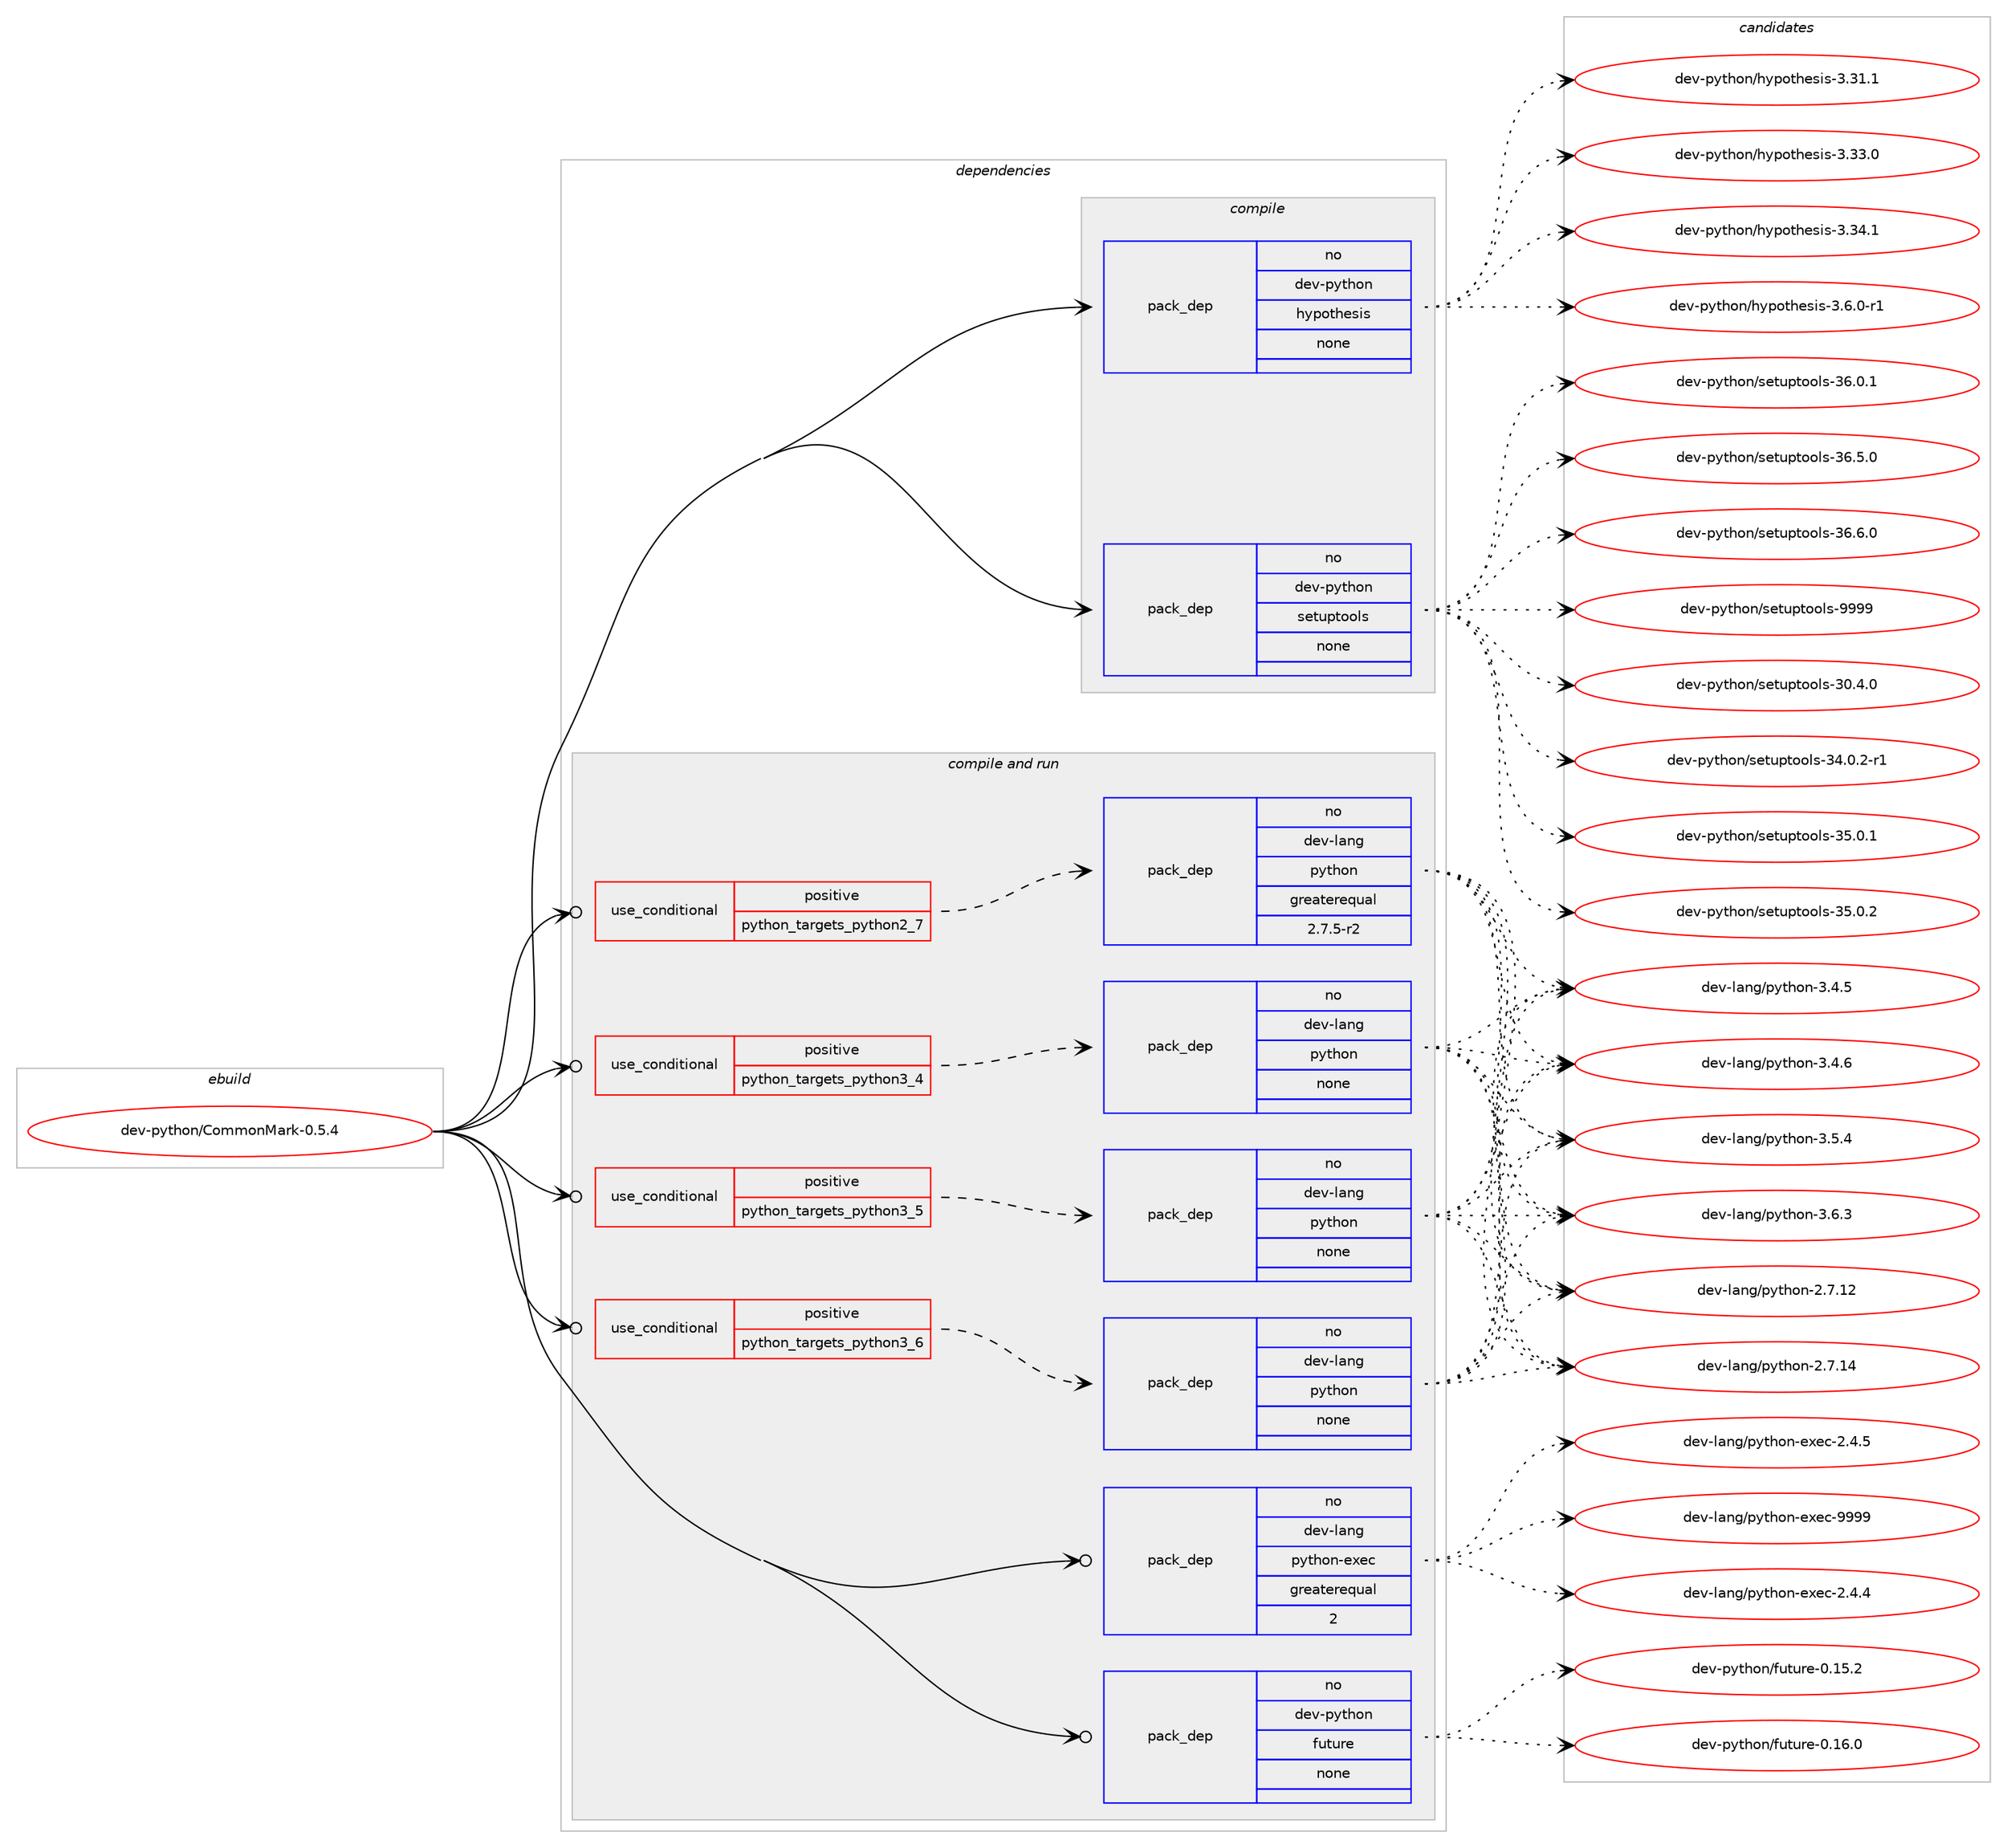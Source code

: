 digraph prolog {

# *************
# Graph options
# *************

newrank=true;
concentrate=true;
compound=true;
graph [rankdir=LR,fontname=Helvetica,fontsize=10,ranksep=1.5];#, ranksep=2.5, nodesep=0.2];
edge  [arrowhead=vee];
node  [fontname=Helvetica,fontsize=10];

# **********
# The ebuild
# **********

subgraph cluster_leftcol {
color=gray;
rank=same;
label=<<i>ebuild</i>>;
id [label="dev-python/CommonMark-0.5.4", color=red, width=4, href="../dev-python/CommonMark-0.5.4.svg"];
}

# ****************
# The dependencies
# ****************

subgraph cluster_midcol {
color=gray;
label=<<i>dependencies</i>>;
subgraph cluster_compile {
fillcolor="#eeeeee";
style=filled;
label=<<i>compile</i>>;
subgraph pack111858 {
dependency144529 [label=<<TABLE BORDER="0" CELLBORDER="1" CELLSPACING="0" CELLPADDING="4" WIDTH="220"><TR><TD ROWSPAN="6" CELLPADDING="30">pack_dep</TD></TR><TR><TD WIDTH="110">no</TD></TR><TR><TD>dev-python</TD></TR><TR><TD>hypothesis</TD></TR><TR><TD>none</TD></TR><TR><TD></TD></TR></TABLE>>, shape=none, color=blue];
}
id:e -> dependency144529:w [weight=20,style="solid",arrowhead="vee"];
subgraph pack111859 {
dependency144530 [label=<<TABLE BORDER="0" CELLBORDER="1" CELLSPACING="0" CELLPADDING="4" WIDTH="220"><TR><TD ROWSPAN="6" CELLPADDING="30">pack_dep</TD></TR><TR><TD WIDTH="110">no</TD></TR><TR><TD>dev-python</TD></TR><TR><TD>setuptools</TD></TR><TR><TD>none</TD></TR><TR><TD></TD></TR></TABLE>>, shape=none, color=blue];
}
id:e -> dependency144530:w [weight=20,style="solid",arrowhead="vee"];
}
subgraph cluster_compileandrun {
fillcolor="#eeeeee";
style=filled;
label=<<i>compile and run</i>>;
subgraph cond28859 {
dependency144531 [label=<<TABLE BORDER="0" CELLBORDER="1" CELLSPACING="0" CELLPADDING="4"><TR><TD ROWSPAN="3" CELLPADDING="10">use_conditional</TD></TR><TR><TD>positive</TD></TR><TR><TD>python_targets_python2_7</TD></TR></TABLE>>, shape=none, color=red];
subgraph pack111860 {
dependency144532 [label=<<TABLE BORDER="0" CELLBORDER="1" CELLSPACING="0" CELLPADDING="4" WIDTH="220"><TR><TD ROWSPAN="6" CELLPADDING="30">pack_dep</TD></TR><TR><TD WIDTH="110">no</TD></TR><TR><TD>dev-lang</TD></TR><TR><TD>python</TD></TR><TR><TD>greaterequal</TD></TR><TR><TD>2.7.5-r2</TD></TR></TABLE>>, shape=none, color=blue];
}
dependency144531:e -> dependency144532:w [weight=20,style="dashed",arrowhead="vee"];
}
id:e -> dependency144531:w [weight=20,style="solid",arrowhead="odotvee"];
subgraph cond28860 {
dependency144533 [label=<<TABLE BORDER="0" CELLBORDER="1" CELLSPACING="0" CELLPADDING="4"><TR><TD ROWSPAN="3" CELLPADDING="10">use_conditional</TD></TR><TR><TD>positive</TD></TR><TR><TD>python_targets_python3_4</TD></TR></TABLE>>, shape=none, color=red];
subgraph pack111861 {
dependency144534 [label=<<TABLE BORDER="0" CELLBORDER="1" CELLSPACING="0" CELLPADDING="4" WIDTH="220"><TR><TD ROWSPAN="6" CELLPADDING="30">pack_dep</TD></TR><TR><TD WIDTH="110">no</TD></TR><TR><TD>dev-lang</TD></TR><TR><TD>python</TD></TR><TR><TD>none</TD></TR><TR><TD></TD></TR></TABLE>>, shape=none, color=blue];
}
dependency144533:e -> dependency144534:w [weight=20,style="dashed",arrowhead="vee"];
}
id:e -> dependency144533:w [weight=20,style="solid",arrowhead="odotvee"];
subgraph cond28861 {
dependency144535 [label=<<TABLE BORDER="0" CELLBORDER="1" CELLSPACING="0" CELLPADDING="4"><TR><TD ROWSPAN="3" CELLPADDING="10">use_conditional</TD></TR><TR><TD>positive</TD></TR><TR><TD>python_targets_python3_5</TD></TR></TABLE>>, shape=none, color=red];
subgraph pack111862 {
dependency144536 [label=<<TABLE BORDER="0" CELLBORDER="1" CELLSPACING="0" CELLPADDING="4" WIDTH="220"><TR><TD ROWSPAN="6" CELLPADDING="30">pack_dep</TD></TR><TR><TD WIDTH="110">no</TD></TR><TR><TD>dev-lang</TD></TR><TR><TD>python</TD></TR><TR><TD>none</TD></TR><TR><TD></TD></TR></TABLE>>, shape=none, color=blue];
}
dependency144535:e -> dependency144536:w [weight=20,style="dashed",arrowhead="vee"];
}
id:e -> dependency144535:w [weight=20,style="solid",arrowhead="odotvee"];
subgraph cond28862 {
dependency144537 [label=<<TABLE BORDER="0" CELLBORDER="1" CELLSPACING="0" CELLPADDING="4"><TR><TD ROWSPAN="3" CELLPADDING="10">use_conditional</TD></TR><TR><TD>positive</TD></TR><TR><TD>python_targets_python3_6</TD></TR></TABLE>>, shape=none, color=red];
subgraph pack111863 {
dependency144538 [label=<<TABLE BORDER="0" CELLBORDER="1" CELLSPACING="0" CELLPADDING="4" WIDTH="220"><TR><TD ROWSPAN="6" CELLPADDING="30">pack_dep</TD></TR><TR><TD WIDTH="110">no</TD></TR><TR><TD>dev-lang</TD></TR><TR><TD>python</TD></TR><TR><TD>none</TD></TR><TR><TD></TD></TR></TABLE>>, shape=none, color=blue];
}
dependency144537:e -> dependency144538:w [weight=20,style="dashed",arrowhead="vee"];
}
id:e -> dependency144537:w [weight=20,style="solid",arrowhead="odotvee"];
subgraph pack111864 {
dependency144539 [label=<<TABLE BORDER="0" CELLBORDER="1" CELLSPACING="0" CELLPADDING="4" WIDTH="220"><TR><TD ROWSPAN="6" CELLPADDING="30">pack_dep</TD></TR><TR><TD WIDTH="110">no</TD></TR><TR><TD>dev-lang</TD></TR><TR><TD>python-exec</TD></TR><TR><TD>greaterequal</TD></TR><TR><TD>2</TD></TR></TABLE>>, shape=none, color=blue];
}
id:e -> dependency144539:w [weight=20,style="solid",arrowhead="odotvee"];
subgraph pack111865 {
dependency144540 [label=<<TABLE BORDER="0" CELLBORDER="1" CELLSPACING="0" CELLPADDING="4" WIDTH="220"><TR><TD ROWSPAN="6" CELLPADDING="30">pack_dep</TD></TR><TR><TD WIDTH="110">no</TD></TR><TR><TD>dev-python</TD></TR><TR><TD>future</TD></TR><TR><TD>none</TD></TR><TR><TD></TD></TR></TABLE>>, shape=none, color=blue];
}
id:e -> dependency144540:w [weight=20,style="solid",arrowhead="odotvee"];
}
subgraph cluster_run {
fillcolor="#eeeeee";
style=filled;
label=<<i>run</i>>;
}
}

# **************
# The candidates
# **************

subgraph cluster_choices {
rank=same;
color=gray;
label=<<i>candidates</i>>;

subgraph choice111858 {
color=black;
nodesep=1;
choice100101118451121211161041111104710412111211111610410111510511545514651494649 [label="dev-python/hypothesis-3.31.1", color=red, width=4,href="../dev-python/hypothesis-3.31.1.svg"];
choice100101118451121211161041111104710412111211111610410111510511545514651514648 [label="dev-python/hypothesis-3.33.0", color=red, width=4,href="../dev-python/hypothesis-3.33.0.svg"];
choice100101118451121211161041111104710412111211111610410111510511545514651524649 [label="dev-python/hypothesis-3.34.1", color=red, width=4,href="../dev-python/hypothesis-3.34.1.svg"];
choice10010111845112121116104111110471041211121111161041011151051154551465446484511449 [label="dev-python/hypothesis-3.6.0-r1", color=red, width=4,href="../dev-python/hypothesis-3.6.0-r1.svg"];
dependency144529:e -> choice100101118451121211161041111104710412111211111610410111510511545514651494649:w [style=dotted,weight="100"];
dependency144529:e -> choice100101118451121211161041111104710412111211111610410111510511545514651514648:w [style=dotted,weight="100"];
dependency144529:e -> choice100101118451121211161041111104710412111211111610410111510511545514651524649:w [style=dotted,weight="100"];
dependency144529:e -> choice10010111845112121116104111110471041211121111161041011151051154551465446484511449:w [style=dotted,weight="100"];
}
subgraph choice111859 {
color=black;
nodesep=1;
choice100101118451121211161041111104711510111611711211611111110811545514846524648 [label="dev-python/setuptools-30.4.0", color=red, width=4,href="../dev-python/setuptools-30.4.0.svg"];
choice1001011184511212111610411111047115101116117112116111111108115455152464846504511449 [label="dev-python/setuptools-34.0.2-r1", color=red, width=4,href="../dev-python/setuptools-34.0.2-r1.svg"];
choice100101118451121211161041111104711510111611711211611111110811545515346484649 [label="dev-python/setuptools-35.0.1", color=red, width=4,href="../dev-python/setuptools-35.0.1.svg"];
choice100101118451121211161041111104711510111611711211611111110811545515346484650 [label="dev-python/setuptools-35.0.2", color=red, width=4,href="../dev-python/setuptools-35.0.2.svg"];
choice100101118451121211161041111104711510111611711211611111110811545515446484649 [label="dev-python/setuptools-36.0.1", color=red, width=4,href="../dev-python/setuptools-36.0.1.svg"];
choice100101118451121211161041111104711510111611711211611111110811545515446534648 [label="dev-python/setuptools-36.5.0", color=red, width=4,href="../dev-python/setuptools-36.5.0.svg"];
choice100101118451121211161041111104711510111611711211611111110811545515446544648 [label="dev-python/setuptools-36.6.0", color=red, width=4,href="../dev-python/setuptools-36.6.0.svg"];
choice10010111845112121116104111110471151011161171121161111111081154557575757 [label="dev-python/setuptools-9999", color=red, width=4,href="../dev-python/setuptools-9999.svg"];
dependency144530:e -> choice100101118451121211161041111104711510111611711211611111110811545514846524648:w [style=dotted,weight="100"];
dependency144530:e -> choice1001011184511212111610411111047115101116117112116111111108115455152464846504511449:w [style=dotted,weight="100"];
dependency144530:e -> choice100101118451121211161041111104711510111611711211611111110811545515346484649:w [style=dotted,weight="100"];
dependency144530:e -> choice100101118451121211161041111104711510111611711211611111110811545515346484650:w [style=dotted,weight="100"];
dependency144530:e -> choice100101118451121211161041111104711510111611711211611111110811545515446484649:w [style=dotted,weight="100"];
dependency144530:e -> choice100101118451121211161041111104711510111611711211611111110811545515446534648:w [style=dotted,weight="100"];
dependency144530:e -> choice100101118451121211161041111104711510111611711211611111110811545515446544648:w [style=dotted,weight="100"];
dependency144530:e -> choice10010111845112121116104111110471151011161171121161111111081154557575757:w [style=dotted,weight="100"];
}
subgraph choice111860 {
color=black;
nodesep=1;
choice10010111845108971101034711212111610411111045504655464950 [label="dev-lang/python-2.7.12", color=red, width=4,href="../dev-lang/python-2.7.12.svg"];
choice10010111845108971101034711212111610411111045504655464952 [label="dev-lang/python-2.7.14", color=red, width=4,href="../dev-lang/python-2.7.14.svg"];
choice100101118451089711010347112121116104111110455146524653 [label="dev-lang/python-3.4.5", color=red, width=4,href="../dev-lang/python-3.4.5.svg"];
choice100101118451089711010347112121116104111110455146524654 [label="dev-lang/python-3.4.6", color=red, width=4,href="../dev-lang/python-3.4.6.svg"];
choice100101118451089711010347112121116104111110455146534652 [label="dev-lang/python-3.5.4", color=red, width=4,href="../dev-lang/python-3.5.4.svg"];
choice100101118451089711010347112121116104111110455146544651 [label="dev-lang/python-3.6.3", color=red, width=4,href="../dev-lang/python-3.6.3.svg"];
dependency144532:e -> choice10010111845108971101034711212111610411111045504655464950:w [style=dotted,weight="100"];
dependency144532:e -> choice10010111845108971101034711212111610411111045504655464952:w [style=dotted,weight="100"];
dependency144532:e -> choice100101118451089711010347112121116104111110455146524653:w [style=dotted,weight="100"];
dependency144532:e -> choice100101118451089711010347112121116104111110455146524654:w [style=dotted,weight="100"];
dependency144532:e -> choice100101118451089711010347112121116104111110455146534652:w [style=dotted,weight="100"];
dependency144532:e -> choice100101118451089711010347112121116104111110455146544651:w [style=dotted,weight="100"];
}
subgraph choice111861 {
color=black;
nodesep=1;
choice10010111845108971101034711212111610411111045504655464950 [label="dev-lang/python-2.7.12", color=red, width=4,href="../dev-lang/python-2.7.12.svg"];
choice10010111845108971101034711212111610411111045504655464952 [label="dev-lang/python-2.7.14", color=red, width=4,href="../dev-lang/python-2.7.14.svg"];
choice100101118451089711010347112121116104111110455146524653 [label="dev-lang/python-3.4.5", color=red, width=4,href="../dev-lang/python-3.4.5.svg"];
choice100101118451089711010347112121116104111110455146524654 [label="dev-lang/python-3.4.6", color=red, width=4,href="../dev-lang/python-3.4.6.svg"];
choice100101118451089711010347112121116104111110455146534652 [label="dev-lang/python-3.5.4", color=red, width=4,href="../dev-lang/python-3.5.4.svg"];
choice100101118451089711010347112121116104111110455146544651 [label="dev-lang/python-3.6.3", color=red, width=4,href="../dev-lang/python-3.6.3.svg"];
dependency144534:e -> choice10010111845108971101034711212111610411111045504655464950:w [style=dotted,weight="100"];
dependency144534:e -> choice10010111845108971101034711212111610411111045504655464952:w [style=dotted,weight="100"];
dependency144534:e -> choice100101118451089711010347112121116104111110455146524653:w [style=dotted,weight="100"];
dependency144534:e -> choice100101118451089711010347112121116104111110455146524654:w [style=dotted,weight="100"];
dependency144534:e -> choice100101118451089711010347112121116104111110455146534652:w [style=dotted,weight="100"];
dependency144534:e -> choice100101118451089711010347112121116104111110455146544651:w [style=dotted,weight="100"];
}
subgraph choice111862 {
color=black;
nodesep=1;
choice10010111845108971101034711212111610411111045504655464950 [label="dev-lang/python-2.7.12", color=red, width=4,href="../dev-lang/python-2.7.12.svg"];
choice10010111845108971101034711212111610411111045504655464952 [label="dev-lang/python-2.7.14", color=red, width=4,href="../dev-lang/python-2.7.14.svg"];
choice100101118451089711010347112121116104111110455146524653 [label="dev-lang/python-3.4.5", color=red, width=4,href="../dev-lang/python-3.4.5.svg"];
choice100101118451089711010347112121116104111110455146524654 [label="dev-lang/python-3.4.6", color=red, width=4,href="../dev-lang/python-3.4.6.svg"];
choice100101118451089711010347112121116104111110455146534652 [label="dev-lang/python-3.5.4", color=red, width=4,href="../dev-lang/python-3.5.4.svg"];
choice100101118451089711010347112121116104111110455146544651 [label="dev-lang/python-3.6.3", color=red, width=4,href="../dev-lang/python-3.6.3.svg"];
dependency144536:e -> choice10010111845108971101034711212111610411111045504655464950:w [style=dotted,weight="100"];
dependency144536:e -> choice10010111845108971101034711212111610411111045504655464952:w [style=dotted,weight="100"];
dependency144536:e -> choice100101118451089711010347112121116104111110455146524653:w [style=dotted,weight="100"];
dependency144536:e -> choice100101118451089711010347112121116104111110455146524654:w [style=dotted,weight="100"];
dependency144536:e -> choice100101118451089711010347112121116104111110455146534652:w [style=dotted,weight="100"];
dependency144536:e -> choice100101118451089711010347112121116104111110455146544651:w [style=dotted,weight="100"];
}
subgraph choice111863 {
color=black;
nodesep=1;
choice10010111845108971101034711212111610411111045504655464950 [label="dev-lang/python-2.7.12", color=red, width=4,href="../dev-lang/python-2.7.12.svg"];
choice10010111845108971101034711212111610411111045504655464952 [label="dev-lang/python-2.7.14", color=red, width=4,href="../dev-lang/python-2.7.14.svg"];
choice100101118451089711010347112121116104111110455146524653 [label="dev-lang/python-3.4.5", color=red, width=4,href="../dev-lang/python-3.4.5.svg"];
choice100101118451089711010347112121116104111110455146524654 [label="dev-lang/python-3.4.6", color=red, width=4,href="../dev-lang/python-3.4.6.svg"];
choice100101118451089711010347112121116104111110455146534652 [label="dev-lang/python-3.5.4", color=red, width=4,href="../dev-lang/python-3.5.4.svg"];
choice100101118451089711010347112121116104111110455146544651 [label="dev-lang/python-3.6.3", color=red, width=4,href="../dev-lang/python-3.6.3.svg"];
dependency144538:e -> choice10010111845108971101034711212111610411111045504655464950:w [style=dotted,weight="100"];
dependency144538:e -> choice10010111845108971101034711212111610411111045504655464952:w [style=dotted,weight="100"];
dependency144538:e -> choice100101118451089711010347112121116104111110455146524653:w [style=dotted,weight="100"];
dependency144538:e -> choice100101118451089711010347112121116104111110455146524654:w [style=dotted,weight="100"];
dependency144538:e -> choice100101118451089711010347112121116104111110455146534652:w [style=dotted,weight="100"];
dependency144538:e -> choice100101118451089711010347112121116104111110455146544651:w [style=dotted,weight="100"];
}
subgraph choice111864 {
color=black;
nodesep=1;
choice1001011184510897110103471121211161041111104510112010199455046524652 [label="dev-lang/python-exec-2.4.4", color=red, width=4,href="../dev-lang/python-exec-2.4.4.svg"];
choice1001011184510897110103471121211161041111104510112010199455046524653 [label="dev-lang/python-exec-2.4.5", color=red, width=4,href="../dev-lang/python-exec-2.4.5.svg"];
choice10010111845108971101034711212111610411111045101120101994557575757 [label="dev-lang/python-exec-9999", color=red, width=4,href="../dev-lang/python-exec-9999.svg"];
dependency144539:e -> choice1001011184510897110103471121211161041111104510112010199455046524652:w [style=dotted,weight="100"];
dependency144539:e -> choice1001011184510897110103471121211161041111104510112010199455046524653:w [style=dotted,weight="100"];
dependency144539:e -> choice10010111845108971101034711212111610411111045101120101994557575757:w [style=dotted,weight="100"];
}
subgraph choice111865 {
color=black;
nodesep=1;
choice100101118451121211161041111104710211711611711410145484649534650 [label="dev-python/future-0.15.2", color=red, width=4,href="../dev-python/future-0.15.2.svg"];
choice100101118451121211161041111104710211711611711410145484649544648 [label="dev-python/future-0.16.0", color=red, width=4,href="../dev-python/future-0.16.0.svg"];
dependency144540:e -> choice100101118451121211161041111104710211711611711410145484649534650:w [style=dotted,weight="100"];
dependency144540:e -> choice100101118451121211161041111104710211711611711410145484649544648:w [style=dotted,weight="100"];
}
}

}
